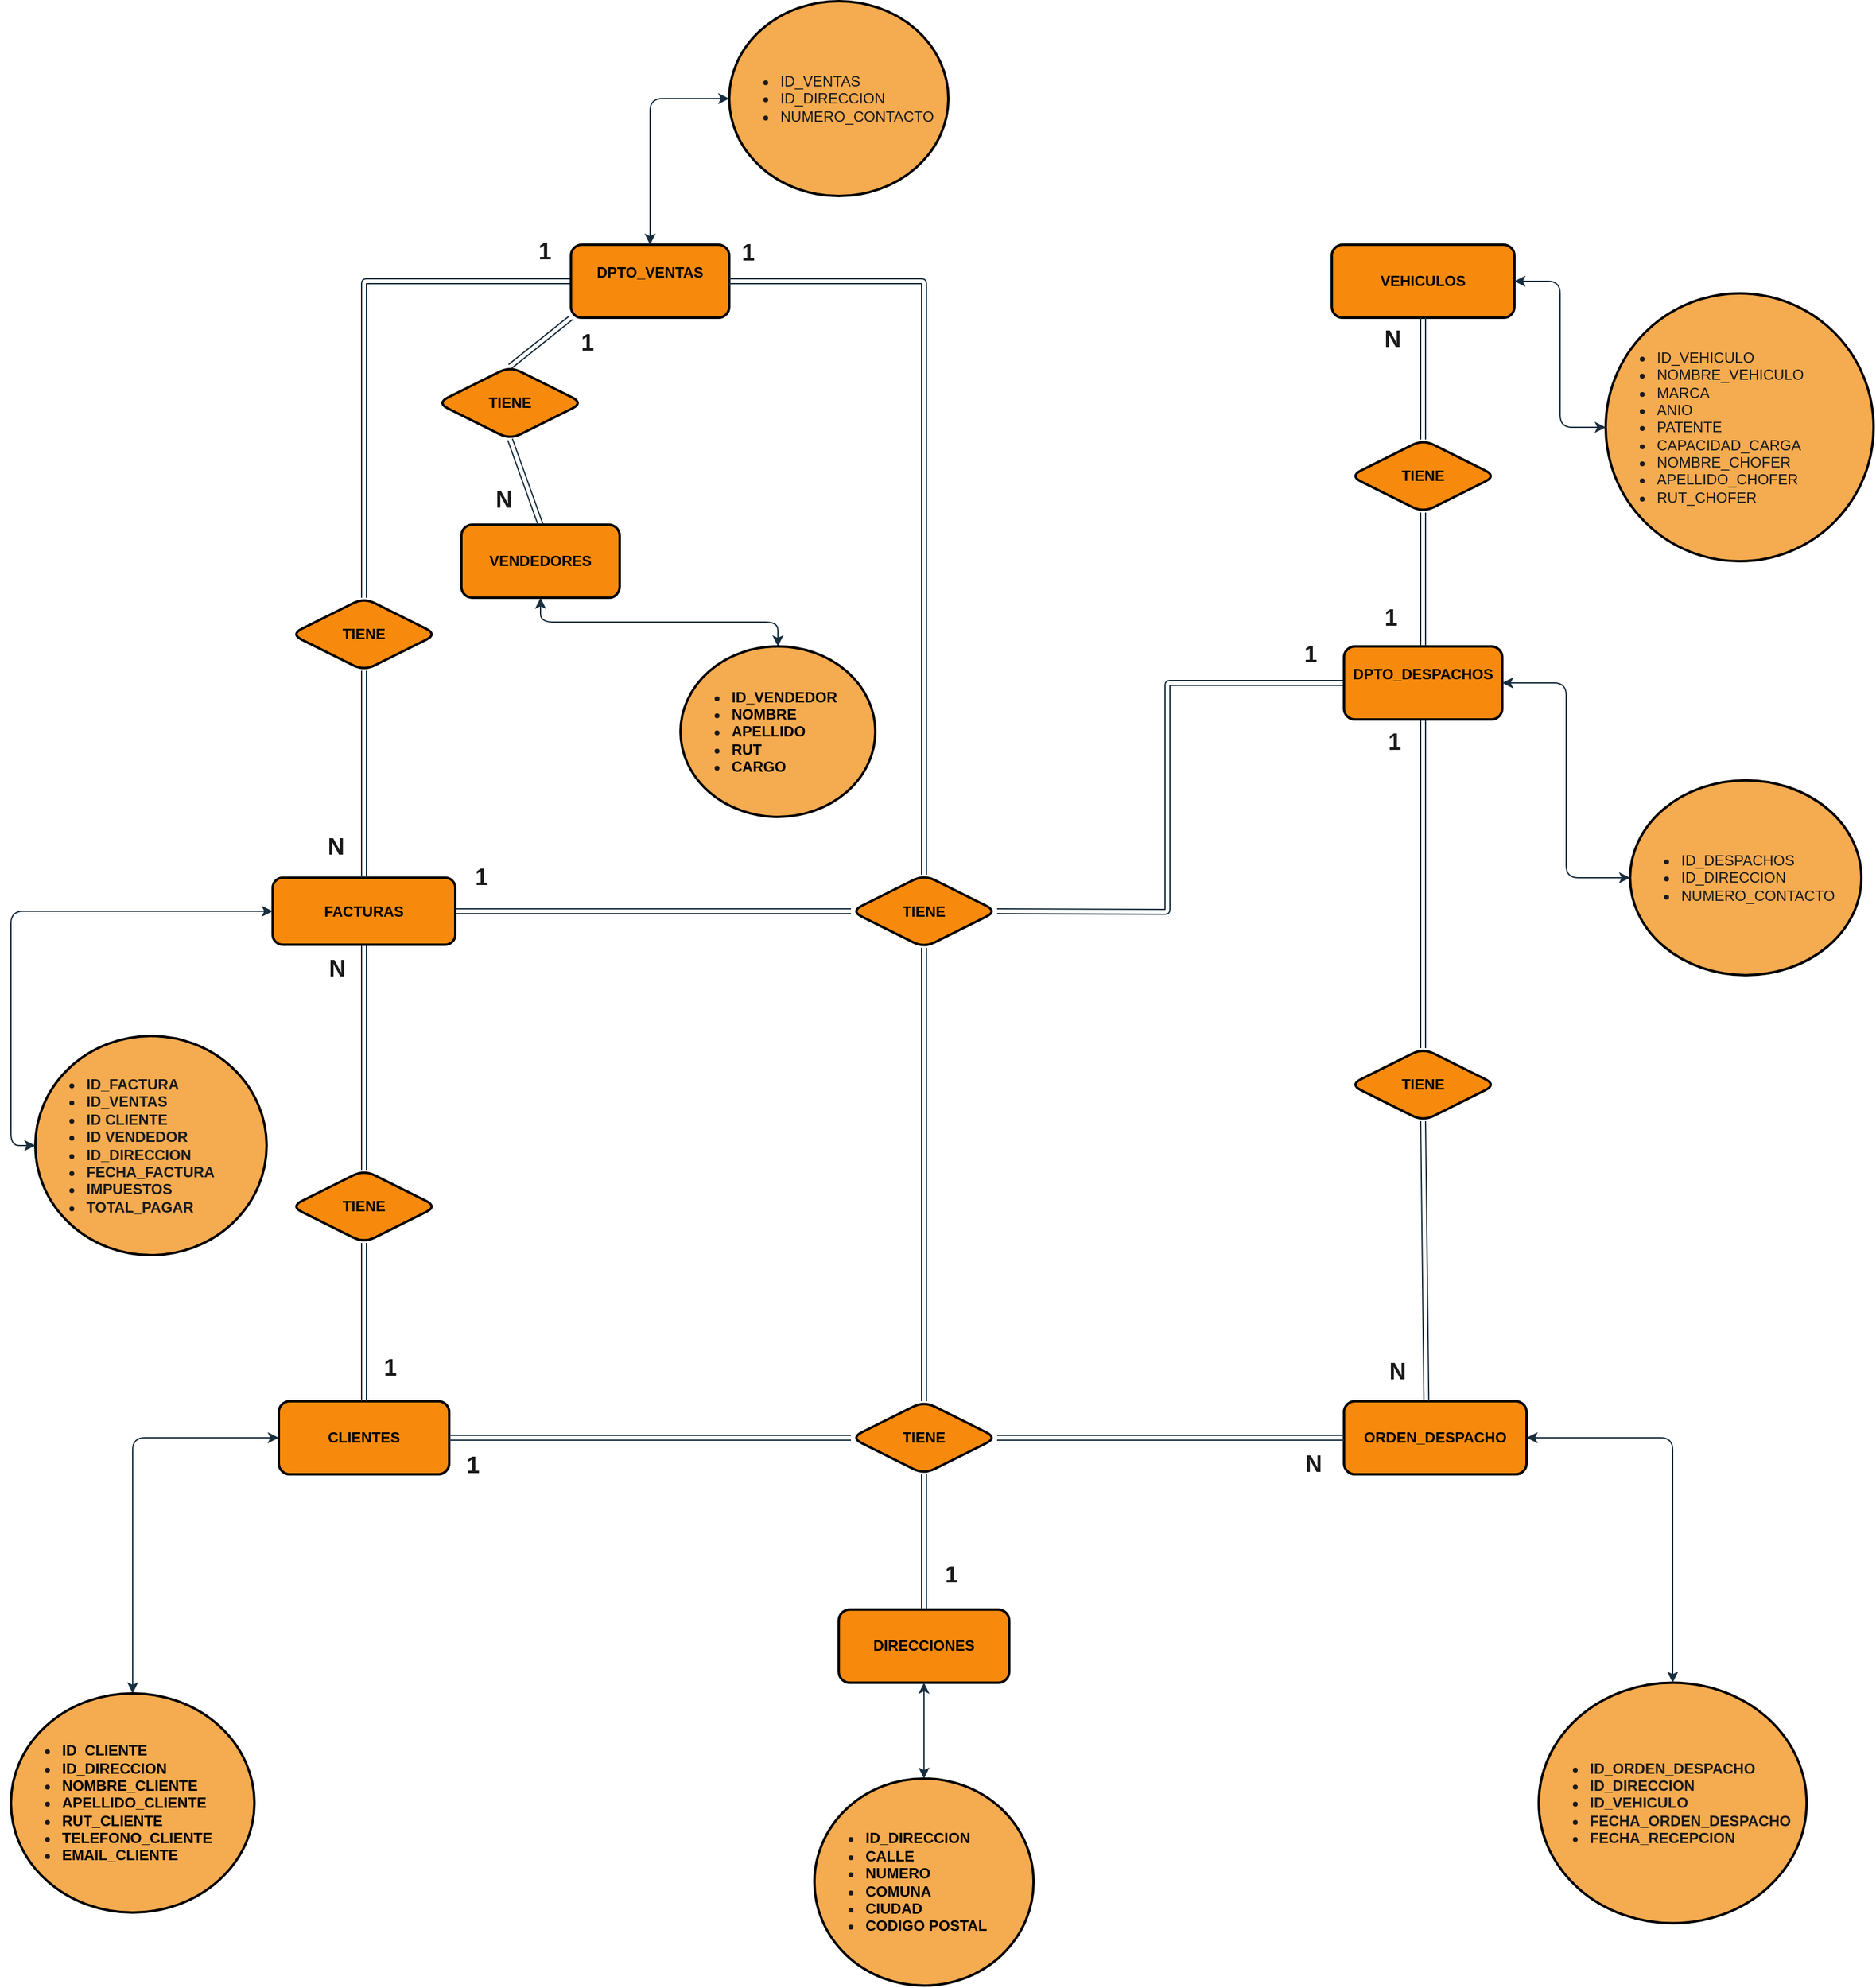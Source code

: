 <mxfile version="22.0.6" type="google">
  <diagram name="Página-1" id="1k23t4qGnjmdw8zkKLZZ">
    <mxGraphModel grid="1" page="1" gridSize="10" guides="1" tooltips="1" connect="1" arrows="1" fold="1" pageScale="1" pageWidth="827" pageHeight="1169" math="0" shadow="0">
      <root>
        <mxCell id="0" />
        <mxCell id="1" parent="0" />
        <mxCell id="j6GS85r5pPpASv1nKcc8-21" style="edgeStyle=orthogonalEdgeStyle;rounded=1;orthogonalLoop=1;jettySize=auto;html=1;exitX=0;exitY=0.5;exitDx=0;exitDy=0;startArrow=classic;startFill=1;labelBackgroundColor=none;fontColor=default;strokeColor=#182E3E;" edge="1" parent="1" source="NHeLsw_yhPCQy0wxF3gW-1" target="NHeLsw_yhPCQy0wxF3gW-5">
          <mxGeometry relative="1" as="geometry" />
        </mxCell>
        <mxCell id="NHeLsw_yhPCQy0wxF3gW-1" value="&lt;font color=&quot;#000000&quot;&gt;&lt;b&gt;CLIENTES&lt;/b&gt;&lt;/font&gt;" style="whiteSpace=wrap;html=1;align=center;labelBackgroundColor=none;fillColor=#F78A0C;strokeColor=#000000;fontColor=#1A1A1A;rounded=1;strokeWidth=2;" vertex="1" parent="1">
          <mxGeometry x="-530" y="630" width="140" height="60" as="geometry" />
        </mxCell>
        <mxCell id="j6GS85r5pPpASv1nKcc8-23" style="edgeStyle=orthogonalEdgeStyle;rounded=1;orthogonalLoop=1;jettySize=auto;html=1;exitX=0.5;exitY=1;exitDx=0;exitDy=0;entryX=0.5;entryY=0;entryDx=0;entryDy=0;startArrow=classic;startFill=1;labelBackgroundColor=none;fontColor=default;strokeColor=#182E3E;" edge="1" parent="1" source="NHeLsw_yhPCQy0wxF3gW-2" target="NHeLsw_yhPCQy0wxF3gW-14">
          <mxGeometry relative="1" as="geometry" />
        </mxCell>
        <mxCell id="NHeLsw_yhPCQy0wxF3gW-2" value="&lt;font color=&quot;#000000&quot;&gt;&lt;b&gt;VENDEDORES&lt;/b&gt;&lt;/font&gt;" style="whiteSpace=wrap;html=1;align=center;labelBackgroundColor=none;fillColor=#F78A0C;strokeColor=#000000;fontColor=#1A1A1A;rounded=1;strokeWidth=2;" vertex="1" parent="1">
          <mxGeometry x="-380" y="-90" width="130" height="60" as="geometry" />
        </mxCell>
        <mxCell id="NHeLsw_yhPCQy0wxF3gW-4" value="&lt;b&gt;&lt;font color=&quot;#000000&quot;&gt;FACTURAS&lt;/font&gt;&lt;/b&gt;" style="whiteSpace=wrap;html=1;align=center;labelBackgroundColor=none;fillColor=#F78A0C;strokeColor=#000000;fontColor=#1A1A1A;rounded=1;strokeWidth=2;" vertex="1" parent="1">
          <mxGeometry x="-535" y="200" width="150" height="55" as="geometry" />
        </mxCell>
        <mxCell id="NHeLsw_yhPCQy0wxF3gW-5" value="&lt;ul&gt;&lt;li&gt;&lt;b&gt;&lt;font color=&quot;#000000&quot;&gt;ID_CLIENTE&lt;/font&gt;&lt;/b&gt;&lt;/li&gt;&lt;li&gt;&lt;b&gt;&lt;font color=&quot;#000000&quot;&gt;ID_DIRECCION&lt;/font&gt;&lt;/b&gt;&lt;/li&gt;&lt;li&gt;&lt;b&gt;&lt;font color=&quot;#000000&quot;&gt;NOMBRE_CLIENTE&lt;/font&gt;&lt;/b&gt;&lt;/li&gt;&lt;li&gt;&lt;b&gt;&lt;font color=&quot;#000000&quot;&gt;APELLIDO_CLIENTE&lt;/font&gt;&lt;/b&gt;&lt;/li&gt;&lt;li&gt;&lt;b&gt;&lt;font color=&quot;#000000&quot;&gt;RUT_CLIENTE&lt;/font&gt;&lt;/b&gt;&lt;/li&gt;&lt;li&gt;&lt;b&gt;&lt;font color=&quot;#000000&quot;&gt;TELEFONO_CLIENTE&lt;/font&gt;&lt;/b&gt;&lt;/li&gt;&lt;li&gt;&lt;b&gt;&lt;font color=&quot;#000000&quot;&gt;EMAIL_CLIENTE&lt;/font&gt;&lt;/b&gt;&lt;/li&gt;&lt;/ul&gt;" style="ellipse;whiteSpace=wrap;html=1;align=left;labelBackgroundColor=none;fillColor=#F5AB50;strokeColor=#000000;fontColor=#1A1A1A;rounded=1;strokeWidth=2;" vertex="1" parent="1">
          <mxGeometry x="-750" y="870" width="200" height="180" as="geometry" />
        </mxCell>
        <mxCell id="NHeLsw_yhPCQy0wxF3gW-14" value="&lt;ul&gt;&lt;li&gt;&lt;font color=&quot;#000000&quot;&gt;&lt;b&gt;ID_VENDEDOR&lt;/b&gt;&lt;/font&gt;&lt;/li&gt;&lt;li&gt;&lt;font color=&quot;#000000&quot;&gt;&lt;b&gt;NOMBRE&lt;/b&gt;&lt;/font&gt;&lt;/li&gt;&lt;li&gt;&lt;font color=&quot;#000000&quot;&gt;&lt;b&gt;APELLIDO&lt;/b&gt;&lt;/font&gt;&lt;/li&gt;&lt;li&gt;&lt;font color=&quot;#000000&quot;&gt;&lt;b&gt;RUT&lt;/b&gt;&lt;/font&gt;&lt;/li&gt;&lt;li&gt;&lt;font color=&quot;#000000&quot;&gt;&lt;b&gt;CARGO&lt;/b&gt;&lt;/font&gt;&lt;/li&gt;&lt;/ul&gt;" style="ellipse;whiteSpace=wrap;html=1;align=left;labelBackgroundColor=none;fillColor=#F5AB50;strokeColor=#000000;fontColor=#1A1A1A;rounded=1;strokeWidth=2;" vertex="1" parent="1">
          <mxGeometry x="-200" y="10" width="160" height="140" as="geometry" />
        </mxCell>
        <mxCell id="NHeLsw_yhPCQy0wxF3gW-18" value="&lt;b&gt;&lt;font color=&quot;#000000&quot;&gt;TIENE&lt;/font&gt;&lt;/b&gt;" style="shape=rhombus;perimeter=rhombusPerimeter;whiteSpace=wrap;html=1;align=center;labelBackgroundColor=none;fillColor=#F78A0C;strokeColor=#000000;fontColor=#1A1A1A;rounded=1;strokeWidth=2;" vertex="1" parent="1">
          <mxGeometry x="-60" y="197.5" width="120" height="60" as="geometry" />
        </mxCell>
        <mxCell id="j6GS85r5pPpASv1nKcc8-1" value="&lt;b&gt;&lt;font color=&quot;#000000&quot;&gt;ORDEN_DESPACHO&lt;/font&gt;&lt;/b&gt;" style="whiteSpace=wrap;html=1;align=center;labelBackgroundColor=none;fillColor=#F78A0C;strokeColor=#000000;fontColor=#1A1A1A;rounded=1;strokeWidth=2;" vertex="1" parent="1">
          <mxGeometry x="345" y="630" width="150" height="60" as="geometry" />
        </mxCell>
        <mxCell id="j6GS85r5pPpASv1nKcc8-2" value="&lt;ul&gt;&lt;li&gt;&lt;b&gt;ID_FACTURA&lt;/b&gt;&lt;/li&gt;&lt;li&gt;&lt;b&gt;ID_VENTAS&lt;/b&gt;&lt;/li&gt;&lt;li style=&quot;border-color: var(--border-color);&quot;&gt;&lt;b&gt;ID CLIENTE&lt;/b&gt;&lt;/li&gt;&lt;li style=&quot;border-color: var(--border-color);&quot;&gt;&lt;b&gt;ID VENDEDOR&lt;/b&gt;&lt;/li&gt;&lt;li style=&quot;border-color: var(--border-color);&quot;&gt;&lt;b&gt;ID_DIRECCION&lt;/b&gt;&lt;/li&gt;&lt;li&gt;&lt;b&gt;FECHA_FACTURA&lt;/b&gt;&lt;/li&gt;&lt;li&gt;&lt;b&gt;IMPUESTOS&lt;/b&gt;&lt;/li&gt;&lt;li&gt;&lt;b&gt;TOTAL_PAGAR&lt;/b&gt;&lt;/li&gt;&lt;/ul&gt;" style="ellipse;whiteSpace=wrap;html=1;align=left;labelBackgroundColor=none;fillColor=#F5AB50;strokeColor=#000000;fontColor=#1A1A1A;rounded=1;strokeWidth=2;" vertex="1" parent="1">
          <mxGeometry x="-730" y="330" width="190" height="180" as="geometry" />
        </mxCell>
        <mxCell id="j6GS85r5pPpASv1nKcc8-5" value="&lt;b&gt;&lt;font color=&quot;#000000&quot;&gt;TIENE&lt;/font&gt;&lt;/b&gt;" style="shape=rhombus;perimeter=rhombusPerimeter;whiteSpace=wrap;html=1;align=center;labelBackgroundColor=none;fillColor=#F78A0C;strokeColor=#000000;fontColor=#1A1A1A;rounded=1;strokeWidth=2;" vertex="1" parent="1">
          <mxGeometry x="-520" y="-30" width="120" height="60" as="geometry" />
        </mxCell>
        <mxCell id="j6GS85r5pPpASv1nKcc8-6" value="&lt;ul&gt;&lt;li&gt;&lt;b&gt;ID_ORDEN_DESPACHO&lt;/b&gt;&lt;/li&gt;&lt;li style=&quot;border-color: var(--border-color);&quot;&gt;&lt;b&gt;ID_DIRECCION&lt;/b&gt;&lt;/li&gt;&lt;li style=&quot;border-color: var(--border-color);&quot;&gt;&lt;b&gt;ID_VEHICULO&lt;/b&gt;&lt;/li&gt;&lt;li style=&quot;border-color: var(--border-color);&quot;&gt;&lt;b&gt;FECHA_ORDEN_DESPACHO&lt;/b&gt;&lt;/li&gt;&lt;li style=&quot;border-color: var(--border-color);&quot;&gt;&lt;b style=&quot;background-color: initial;&quot;&gt;FECHA_RECEPCION&lt;/b&gt;&lt;/li&gt;&lt;/ul&gt;" style="ellipse;whiteSpace=wrap;html=1;align=left;labelBackgroundColor=none;fillColor=#F5AB50;strokeColor=#000000;fontColor=#1A1A1A;rounded=1;strokeWidth=2;" vertex="1" parent="1">
          <mxGeometry x="505" y="861.25" width="220" height="197.5" as="geometry" />
        </mxCell>
        <mxCell id="j6GS85r5pPpASv1nKcc8-7" value="&lt;b&gt;&lt;font color=&quot;#000000&quot;&gt;TIENE&lt;/font&gt;&lt;/b&gt;" style="shape=rhombus;perimeter=rhombusPerimeter;whiteSpace=wrap;html=1;align=center;labelBackgroundColor=none;fillColor=#F78A0C;strokeColor=#000000;fontColor=#1A1A1A;rounded=1;strokeWidth=2;" vertex="1" parent="1">
          <mxGeometry x="-520" y="440" width="120" height="60" as="geometry" />
        </mxCell>
        <mxCell id="j6GS85r5pPpASv1nKcc8-28" value="" style="shape=link;html=1;rounded=1;entryX=0.5;entryY=0;entryDx=0;entryDy=0;exitX=0.5;exitY=1;exitDx=0;exitDy=0;labelBackgroundColor=none;fontColor=default;strokeColor=#182E3E;" edge="1" parent="1" source="j6GS85r5pPpASv1nKcc8-7" target="NHeLsw_yhPCQy0wxF3gW-1">
          <mxGeometry relative="1" as="geometry">
            <mxPoint x="340" y="780" as="sourcePoint" />
            <mxPoint x="500" y="780" as="targetPoint" />
          </mxGeometry>
        </mxCell>
        <mxCell id="j6GS85r5pPpASv1nKcc8-29" value="1" style="resizable=0;html=1;whiteSpace=wrap;align=right;verticalAlign=bottom;labelBackgroundColor=none;fillColor=#F5AB50;strokeColor=#909090;fontColor=#1A1A1A;rounded=1;fontStyle=1;fontSize=19;" connectable="0" vertex="1" parent="j6GS85r5pPpASv1nKcc8-28">
          <mxGeometry x="1" relative="1" as="geometry">
            <mxPoint x="28" y="-14" as="offset" />
          </mxGeometry>
        </mxCell>
        <mxCell id="j6GS85r5pPpASv1nKcc8-32" value="" style="shape=link;html=1;rounded=1;entryX=0.5;entryY=1;entryDx=0;entryDy=0;exitX=0.5;exitY=0;exitDx=0;exitDy=0;labelBackgroundColor=none;fontColor=default;strokeColor=#182E3E;" edge="1" parent="1" source="j6GS85r5pPpASv1nKcc8-7" target="NHeLsw_yhPCQy0wxF3gW-4">
          <mxGeometry relative="1" as="geometry">
            <mxPoint x="220" y="690" as="sourcePoint" />
            <mxPoint x="380" y="690" as="targetPoint" />
          </mxGeometry>
        </mxCell>
        <mxCell id="j6GS85r5pPpASv1nKcc8-33" value="N" style="resizable=0;html=1;whiteSpace=wrap;align=right;verticalAlign=bottom;labelBackgroundColor=none;fillColor=#F5AB50;strokeColor=#909090;fontColor=#1A1A1A;rounded=1;fontStyle=1;fontSize=19;" connectable="0" vertex="1" parent="j6GS85r5pPpASv1nKcc8-32">
          <mxGeometry x="1" relative="1" as="geometry">
            <mxPoint x="-14" y="33" as="offset" />
          </mxGeometry>
        </mxCell>
        <mxCell id="j6GS85r5pPpASv1nKcc8-36" value="" style="edgeStyle=orthogonalEdgeStyle;rounded=1;orthogonalLoop=1;jettySize=auto;html=1;startArrow=classic;startFill=1;entryX=0;entryY=0.5;entryDx=0;entryDy=0;exitX=0;exitY=0.5;exitDx=0;exitDy=0;labelBackgroundColor=none;fontColor=default;strokeColor=#182E3E;" edge="1" parent="1" source="NHeLsw_yhPCQy0wxF3gW-4" target="j6GS85r5pPpASv1nKcc8-2">
          <mxGeometry relative="1" as="geometry">
            <mxPoint x="200.5" y="580" as="sourcePoint" />
            <mxPoint x="279.5" y="480" as="targetPoint" />
          </mxGeometry>
        </mxCell>
        <mxCell id="j6GS85r5pPpASv1nKcc8-37" value="" style="shape=link;html=1;rounded=1;exitX=0.5;exitY=1;exitDx=0;exitDy=0;entryX=0.5;entryY=0;entryDx=0;entryDy=0;labelBackgroundColor=none;fontColor=default;strokeColor=#182E3E;" edge="1" parent="1" source="j6GS85r5pPpASv1nKcc8-5" target="NHeLsw_yhPCQy0wxF3gW-4">
          <mxGeometry relative="1" as="geometry">
            <mxPoint x="134.99" y="360.01" as="sourcePoint" />
            <mxPoint x="54.99" y="470.01" as="targetPoint" />
          </mxGeometry>
        </mxCell>
        <mxCell id="j6GS85r5pPpASv1nKcc8-38" value="N" style="resizable=0;html=1;whiteSpace=wrap;align=right;verticalAlign=bottom;labelBackgroundColor=none;fillColor=#F5AB50;strokeColor=#909090;fontColor=#1A1A1A;rounded=1;fontStyle=1;fontSize=19;" connectable="0" vertex="1" parent="j6GS85r5pPpASv1nKcc8-37">
          <mxGeometry x="1" relative="1" as="geometry">
            <mxPoint x="-15" y="-12" as="offset" />
          </mxGeometry>
        </mxCell>
        <mxCell id="j6GS85r5pPpASv1nKcc8-39" value="" style="shape=link;html=1;rounded=1;exitX=0.5;exitY=0;exitDx=0;exitDy=0;labelBackgroundColor=none;fontColor=default;strokeColor=#182E3E;entryX=0;entryY=0.5;entryDx=0;entryDy=0;" edge="1" parent="1" source="j6GS85r5pPpASv1nKcc8-5" target="Z4MrIaU6HC4P4dryGhvO-14">
          <mxGeometry relative="1" as="geometry">
            <mxPoint x="180" y="120" as="sourcePoint" />
            <mxPoint x="-600" y="-130" as="targetPoint" />
            <Array as="points">
              <mxPoint x="-460" y="-290" />
            </Array>
          </mxGeometry>
        </mxCell>
        <mxCell id="j6GS85r5pPpASv1nKcc8-40" value="1" style="resizable=0;html=1;whiteSpace=wrap;align=right;verticalAlign=bottom;labelBackgroundColor=none;fillColor=#F5AB50;strokeColor=#909090;fontColor=#1A1A1A;rounded=1;fontStyle=1;fontSize=19;" connectable="0" vertex="1" parent="j6GS85r5pPpASv1nKcc8-39">
          <mxGeometry x="1" relative="1" as="geometry">
            <mxPoint x="-15" y="-11" as="offset" />
          </mxGeometry>
        </mxCell>
        <mxCell id="j6GS85r5pPpASv1nKcc8-44" value="" style="shape=link;html=1;rounded=1;exitX=1;exitY=0.5;exitDx=0;exitDy=0;entryX=0;entryY=0.5;entryDx=0;entryDy=0;labelBackgroundColor=none;fontColor=default;strokeColor=#182E3E;" edge="1" parent="1" source="NHeLsw_yhPCQy0wxF3gW-18" target="Z4MrIaU6HC4P4dryGhvO-11">
          <mxGeometry relative="1" as="geometry">
            <mxPoint y="-300" as="sourcePoint" />
            <mxPoint x="320" y="105" as="targetPoint" />
            <Array as="points">
              <mxPoint x="200" y="228" />
              <mxPoint x="200" y="40" />
            </Array>
          </mxGeometry>
        </mxCell>
        <mxCell id="j6GS85r5pPpASv1nKcc8-45" value="1" style="resizable=0;html=1;whiteSpace=wrap;align=right;verticalAlign=bottom;labelBackgroundColor=none;fillColor=#F5AB50;strokeColor=#909090;fontColor=#1A1A1A;rounded=1;fontStyle=1;fontSize=19;" connectable="0" vertex="1" parent="j6GS85r5pPpASv1nKcc8-44">
          <mxGeometry x="1" relative="1" as="geometry">
            <mxPoint x="-20" y="-10" as="offset" />
          </mxGeometry>
        </mxCell>
        <mxCell id="Z4MrIaU6HC4P4dryGhvO-2" value="&lt;font color=&quot;#000000&quot;&gt;&lt;b&gt;DIRECCIONES&lt;/b&gt;&lt;/font&gt;" style="whiteSpace=wrap;html=1;align=center;labelBackgroundColor=none;fillColor=#F78A0C;strokeColor=#000000;fontColor=#1A1A1A;rounded=1;strokeWidth=2;" vertex="1" parent="1">
          <mxGeometry x="-70" y="801.25" width="140" height="60" as="geometry" />
        </mxCell>
        <mxCell id="Z4MrIaU6HC4P4dryGhvO-3" value="&lt;b&gt;&lt;font color=&quot;#000000&quot;&gt;TIENE&lt;/font&gt;&lt;/b&gt;" style="shape=rhombus;perimeter=rhombusPerimeter;whiteSpace=wrap;html=1;align=center;labelBackgroundColor=none;fillColor=#F78A0C;strokeColor=#000000;fontColor=#1A1A1A;rounded=1;strokeWidth=2;" vertex="1" parent="1">
          <mxGeometry x="-60" y="630" width="120" height="60" as="geometry" />
        </mxCell>
        <mxCell id="Z4MrIaU6HC4P4dryGhvO-4" value="&lt;ul&gt;&lt;li&gt;&lt;font color=&quot;#000000&quot;&gt;&lt;b&gt;ID_DIRECCION&lt;/b&gt;&lt;/font&gt;&lt;/li&gt;&lt;li&gt;&lt;font color=&quot;#000000&quot;&gt;&lt;b&gt;CALLE&lt;/b&gt;&lt;/font&gt;&lt;/li&gt;&lt;li&gt;&lt;font color=&quot;#000000&quot;&gt;&lt;b&gt;NUMERO&lt;/b&gt;&lt;/font&gt;&lt;/li&gt;&lt;li&gt;&lt;font color=&quot;#000000&quot;&gt;&lt;b&gt;COMUNA&lt;/b&gt;&lt;/font&gt;&lt;/li&gt;&lt;li&gt;&lt;font color=&quot;#000000&quot;&gt;&lt;b&gt;CIUDAD&lt;/b&gt;&lt;/font&gt;&lt;/li&gt;&lt;li&gt;&lt;font color=&quot;#000000&quot;&gt;&lt;b&gt;CODIGO POSTAL&lt;/b&gt;&lt;/font&gt;&lt;/li&gt;&lt;/ul&gt;" style="ellipse;whiteSpace=wrap;html=1;align=left;labelBackgroundColor=none;fillColor=#F5AB50;strokeColor=#000000;fontColor=#1A1A1A;rounded=1;strokeWidth=2;" vertex="1" parent="1">
          <mxGeometry x="-90" y="940" width="180" height="170" as="geometry" />
        </mxCell>
        <mxCell id="Z4MrIaU6HC4P4dryGhvO-6" value="" style="shape=link;html=1;rounded=1;entryX=1;entryY=0.5;entryDx=0;entryDy=0;exitX=0;exitY=0.5;exitDx=0;exitDy=0;labelBackgroundColor=none;fontColor=default;strokeColor=#182E3E;" edge="1" parent="1" source="Z4MrIaU6HC4P4dryGhvO-3" target="NHeLsw_yhPCQy0wxF3gW-1">
          <mxGeometry relative="1" as="geometry">
            <mxPoint x="-650" y="570" as="sourcePoint" />
            <mxPoint x="-470" y="600" as="targetPoint" />
          </mxGeometry>
        </mxCell>
        <mxCell id="Z4MrIaU6HC4P4dryGhvO-7" value="1" style="resizable=0;html=1;whiteSpace=wrap;align=right;verticalAlign=bottom;labelBackgroundColor=none;fillColor=#F5AB50;strokeColor=#909090;fontColor=#1A1A1A;rounded=1;fontStyle=1;fontSize=19;" connectable="0" vertex="1" parent="Z4MrIaU6HC4P4dryGhvO-6">
          <mxGeometry x="1" relative="1" as="geometry">
            <mxPoint x="26" y="36" as="offset" />
          </mxGeometry>
        </mxCell>
        <mxCell id="Z4MrIaU6HC4P4dryGhvO-8" value="" style="shape=link;html=1;rounded=1;entryX=0.5;entryY=0;entryDx=0;entryDy=0;exitX=0.5;exitY=1;exitDx=0;exitDy=0;labelBackgroundColor=none;fontColor=default;strokeColor=#182E3E;" edge="1" parent="1" source="Z4MrIaU6HC4P4dryGhvO-3" target="Z4MrIaU6HC4P4dryGhvO-2">
          <mxGeometry relative="1" as="geometry">
            <mxPoint x="-620" y="760" as="sourcePoint" />
            <mxPoint x="-510" y="790" as="targetPoint" />
          </mxGeometry>
        </mxCell>
        <mxCell id="Z4MrIaU6HC4P4dryGhvO-9" value="1" style="resizable=0;html=1;whiteSpace=wrap;align=right;verticalAlign=bottom;labelBackgroundColor=none;fillColor=#F5AB50;strokeColor=#909090;fontColor=#1A1A1A;rounded=1;fontStyle=1;fontSize=19;" connectable="0" vertex="1" parent="Z4MrIaU6HC4P4dryGhvO-8">
          <mxGeometry x="1" relative="1" as="geometry">
            <mxPoint x="29" y="-15" as="offset" />
          </mxGeometry>
        </mxCell>
        <mxCell id="Z4MrIaU6HC4P4dryGhvO-11" value="&lt;font color=&quot;#000000&quot;&gt;&lt;b&gt;DPTO_DESPACHOS&lt;br&gt;&lt;br&gt;&lt;/b&gt;&lt;/font&gt;" style="whiteSpace=wrap;html=1;align=center;labelBackgroundColor=none;fillColor=#F78A0C;strokeColor=#000000;fontColor=#1A1A1A;rounded=1;strokeWidth=2;" vertex="1" parent="1">
          <mxGeometry x="345" y="10" width="130" height="60" as="geometry" />
        </mxCell>
        <mxCell id="Z4MrIaU6HC4P4dryGhvO-13" value="&lt;ul&gt;&lt;li&gt;ID_DESPACHOS&lt;/li&gt;&lt;li&gt;ID_DIRECCION&lt;/li&gt;&lt;li&gt;NUMERO_CONTACTO&lt;/li&gt;&lt;/ul&gt;" style="ellipse;whiteSpace=wrap;html=1;align=left;labelBackgroundColor=none;fillColor=#F5AB50;strokeColor=#000000;fontColor=#1A1A1A;rounded=1;strokeWidth=2;" vertex="1" parent="1">
          <mxGeometry x="580" y="120" width="190" height="160" as="geometry" />
        </mxCell>
        <mxCell id="Z4MrIaU6HC4P4dryGhvO-14" value="&lt;font color=&quot;#000000&quot;&gt;&lt;b&gt;DPTO_VENTAS&lt;br&gt;&lt;br&gt;&lt;/b&gt;&lt;/font&gt;" style="whiteSpace=wrap;html=1;align=center;labelBackgroundColor=none;fillColor=#F78A0C;strokeColor=#000000;fontColor=#1A1A1A;rounded=1;strokeWidth=2;" vertex="1" parent="1">
          <mxGeometry x="-290" y="-320" width="130" height="60" as="geometry" />
        </mxCell>
        <mxCell id="Z4MrIaU6HC4P4dryGhvO-15" value="&lt;ul&gt;&lt;li&gt;ID_VENTAS&lt;/li&gt;&lt;li&gt;ID_DIRECCION&lt;/li&gt;&lt;li&gt;NUMERO_CONTACTO&lt;/li&gt;&lt;/ul&gt;" style="ellipse;whiteSpace=wrap;html=1;align=left;labelBackgroundColor=none;fillColor=#F5AB50;strokeColor=#000000;fontColor=#1A1A1A;rounded=1;strokeWidth=2;" vertex="1" parent="1">
          <mxGeometry x="-160" y="-520" width="180" height="160" as="geometry" />
        </mxCell>
        <mxCell id="Z4MrIaU6HC4P4dryGhvO-16" value="&lt;b&gt;&lt;font color=&quot;#000000&quot;&gt;TIENE&lt;/font&gt;&lt;/b&gt;" style="shape=rhombus;perimeter=rhombusPerimeter;whiteSpace=wrap;html=1;align=center;labelBackgroundColor=none;fillColor=#F78A0C;strokeColor=#000000;fontColor=#1A1A1A;rounded=1;strokeWidth=2;" vertex="1" parent="1">
          <mxGeometry x="-400" y="-220" width="120" height="60" as="geometry" />
        </mxCell>
        <mxCell id="Z4MrIaU6HC4P4dryGhvO-22" value="" style="shape=link;html=1;rounded=1;exitX=0.5;exitY=0;exitDx=0;exitDy=0;labelBackgroundColor=none;fontColor=default;strokeColor=#182E3E;entryX=0;entryY=1;entryDx=0;entryDy=0;" edge="1" parent="1" source="Z4MrIaU6HC4P4dryGhvO-16" target="Z4MrIaU6HC4P4dryGhvO-14">
          <mxGeometry relative="1" as="geometry">
            <mxPoint x="-540" y="30" as="sourcePoint" />
            <mxPoint x="-450" y="-240" as="targetPoint" />
            <Array as="points" />
          </mxGeometry>
        </mxCell>
        <mxCell id="Z4MrIaU6HC4P4dryGhvO-23" value="1" style="resizable=0;html=1;whiteSpace=wrap;align=right;verticalAlign=bottom;labelBackgroundColor=none;fillColor=#F5AB50;strokeColor=#909090;fontColor=#1A1A1A;rounded=1;fontStyle=1;fontSize=19;" connectable="0" vertex="1" parent="Z4MrIaU6HC4P4dryGhvO-22">
          <mxGeometry x="1" relative="1" as="geometry">
            <mxPoint x="21" y="34" as="offset" />
          </mxGeometry>
        </mxCell>
        <mxCell id="Z4MrIaU6HC4P4dryGhvO-24" style="edgeStyle=orthogonalEdgeStyle;rounded=1;orthogonalLoop=1;jettySize=auto;html=1;exitX=0.5;exitY=0;exitDx=0;exitDy=0;entryX=0;entryY=0.5;entryDx=0;entryDy=0;startArrow=classic;startFill=1;labelBackgroundColor=none;fontColor=default;strokeColor=#182E3E;" edge="1" parent="1" source="Z4MrIaU6HC4P4dryGhvO-14" target="Z4MrIaU6HC4P4dryGhvO-15">
          <mxGeometry relative="1" as="geometry">
            <mxPoint x="-459" y="-310" as="sourcePoint" />
            <mxPoint x="-368" y="-190" as="targetPoint" />
          </mxGeometry>
        </mxCell>
        <mxCell id="Z4MrIaU6HC4P4dryGhvO-25" value="" style="shape=link;html=1;rounded=1;exitX=0.5;exitY=1;exitDx=0;exitDy=0;labelBackgroundColor=none;fontColor=default;strokeColor=#182E3E;entryX=0.5;entryY=0;entryDx=0;entryDy=0;" edge="1" parent="1" source="Z4MrIaU6HC4P4dryGhvO-16" target="NHeLsw_yhPCQy0wxF3gW-2">
          <mxGeometry relative="1" as="geometry">
            <mxPoint x="-650" y="160" as="sourcePoint" />
            <mxPoint x="-590" y="-120" as="targetPoint" />
            <Array as="points" />
          </mxGeometry>
        </mxCell>
        <mxCell id="Z4MrIaU6HC4P4dryGhvO-26" value="N" style="resizable=0;html=1;whiteSpace=wrap;align=right;verticalAlign=bottom;labelBackgroundColor=none;fillColor=#F5AB50;strokeColor=#909090;fontColor=#1A1A1A;rounded=1;fontStyle=1;fontSize=19;" connectable="0" vertex="1" parent="Z4MrIaU6HC4P4dryGhvO-25">
          <mxGeometry x="1" relative="1" as="geometry">
            <mxPoint x="-22" y="-7" as="offset" />
          </mxGeometry>
        </mxCell>
        <mxCell id="Z4MrIaU6HC4P4dryGhvO-27" value="" style="shape=link;html=1;rounded=1;labelBackgroundColor=none;fontColor=default;strokeColor=#182E3E;exitX=0.5;exitY=0;exitDx=0;exitDy=0;entryX=0.5;entryY=1;entryDx=0;entryDy=0;" edge="1" parent="1" source="Z4MrIaU6HC4P4dryGhvO-29" target="Z4MrIaU6HC4P4dryGhvO-11">
          <mxGeometry relative="1" as="geometry">
            <mxPoint x="30" y="-290" as="sourcePoint" />
            <mxPoint x="-110" y="-310" as="targetPoint" />
            <Array as="points" />
          </mxGeometry>
        </mxCell>
        <mxCell id="Z4MrIaU6HC4P4dryGhvO-28" value="1" style="resizable=0;html=1;whiteSpace=wrap;align=right;verticalAlign=bottom;labelBackgroundColor=none;fillColor=#F5AB50;strokeColor=#909090;fontColor=#1A1A1A;rounded=1;fontStyle=1;fontSize=19;" connectable="0" vertex="1" parent="Z4MrIaU6HC4P4dryGhvO-27">
          <mxGeometry x="1" relative="1" as="geometry">
            <mxPoint x="-17" y="32" as="offset" />
          </mxGeometry>
        </mxCell>
        <mxCell id="Z4MrIaU6HC4P4dryGhvO-29" value="&lt;b&gt;&lt;font color=&quot;#000000&quot;&gt;TIENE&lt;/font&gt;&lt;/b&gt;" style="shape=rhombus;perimeter=rhombusPerimeter;whiteSpace=wrap;html=1;align=center;labelBackgroundColor=none;fillColor=#F78A0C;strokeColor=#000000;fontColor=#1A1A1A;rounded=1;strokeWidth=2;" vertex="1" parent="1">
          <mxGeometry x="350" y="340" width="120" height="60" as="geometry" />
        </mxCell>
        <mxCell id="Z4MrIaU6HC4P4dryGhvO-30" value="" style="shape=link;html=1;rounded=1;exitX=0.5;exitY=1;exitDx=0;exitDy=0;labelBackgroundColor=none;fontColor=default;strokeColor=#182E3E;entryX=0.451;entryY=0;entryDx=0;entryDy=0;entryPerimeter=0;" edge="1" parent="1" source="Z4MrIaU6HC4P4dryGhvO-29" target="j6GS85r5pPpASv1nKcc8-1">
          <mxGeometry relative="1" as="geometry">
            <mxPoint x="-400" y="-200" as="sourcePoint" />
            <mxPoint x="-395" y="-110" as="targetPoint" />
            <Array as="points" />
          </mxGeometry>
        </mxCell>
        <mxCell id="Z4MrIaU6HC4P4dryGhvO-31" value="N" style="resizable=0;html=1;whiteSpace=wrap;align=right;verticalAlign=bottom;labelBackgroundColor=none;fillColor=#F5AB50;strokeColor=#909090;fontColor=#1A1A1A;rounded=1;fontStyle=1;fontSize=19;" connectable="0" vertex="1" parent="Z4MrIaU6HC4P4dryGhvO-30">
          <mxGeometry x="1" relative="1" as="geometry">
            <mxPoint x="-15" y="-10" as="offset" />
          </mxGeometry>
        </mxCell>
        <mxCell id="Z4MrIaU6HC4P4dryGhvO-32" style="edgeStyle=orthogonalEdgeStyle;rounded=1;orthogonalLoop=1;jettySize=auto;html=1;exitX=1;exitY=0.5;exitDx=0;exitDy=0;entryX=0;entryY=0.5;entryDx=0;entryDy=0;startArrow=classic;startFill=1;labelBackgroundColor=none;fontColor=default;strokeColor=#182E3E;" edge="1" parent="1" source="Z4MrIaU6HC4P4dryGhvO-11" target="Z4MrIaU6HC4P4dryGhvO-13">
          <mxGeometry relative="1" as="geometry">
            <mxPoint x="210" y="-470" as="sourcePoint" />
            <mxPoint x="400.0" y="-260" as="targetPoint" />
          </mxGeometry>
        </mxCell>
        <mxCell id="Z4MrIaU6HC4P4dryGhvO-33" style="edgeStyle=orthogonalEdgeStyle;rounded=1;orthogonalLoop=1;jettySize=auto;html=1;exitX=0.5;exitY=1;exitDx=0;exitDy=0;startArrow=classic;startFill=1;labelBackgroundColor=none;fontColor=default;strokeColor=#182E3E;entryX=0.5;entryY=0;entryDx=0;entryDy=0;" edge="1" parent="1" source="Z4MrIaU6HC4P4dryGhvO-2" target="Z4MrIaU6HC4P4dryGhvO-4">
          <mxGeometry relative="1" as="geometry">
            <mxPoint x="-180" y="760" as="sourcePoint" />
            <mxPoint x="-220" y="850" as="targetPoint" />
          </mxGeometry>
        </mxCell>
        <mxCell id="Z4MrIaU6HC4P4dryGhvO-34" value="&lt;b&gt;&lt;font color=&quot;#000000&quot;&gt;TIENE&lt;/font&gt;&lt;/b&gt;" style="shape=rhombus;perimeter=rhombusPerimeter;whiteSpace=wrap;html=1;align=center;labelBackgroundColor=none;fillColor=#F78A0C;strokeColor=#000000;fontColor=#1A1A1A;rounded=1;strokeWidth=2;" vertex="1" parent="1">
          <mxGeometry x="350" y="-160" width="120" height="60" as="geometry" />
        </mxCell>
        <mxCell id="Z4MrIaU6HC4P4dryGhvO-35" value="&lt;b&gt;&lt;font color=&quot;#000000&quot;&gt;VEHICULOS&lt;/font&gt;&lt;/b&gt;" style="whiteSpace=wrap;html=1;align=center;labelBackgroundColor=none;fillColor=#F78A0C;strokeColor=#000000;fontColor=#1A1A1A;rounded=1;strokeWidth=2;" vertex="1" parent="1">
          <mxGeometry x="335" y="-320" width="150" height="60" as="geometry" />
        </mxCell>
        <mxCell id="Z4MrIaU6HC4P4dryGhvO-36" value="&lt;ul&gt;&lt;li&gt;ID_VEHICULO&lt;/li&gt;&lt;li&gt;NOMBRE_VEHICULO&lt;/li&gt;&lt;li&gt;MARCA&lt;/li&gt;&lt;li&gt;ANIO&lt;/li&gt;&lt;li&gt;PATENTE&lt;/li&gt;&lt;li&gt;CAPACIDAD_CARGA&lt;/li&gt;&lt;li&gt;NOMBRE_CHOFER&lt;/li&gt;&lt;li&gt;APELLIDO_CHOFER&lt;/li&gt;&lt;li&gt;RUT_CHOFER&lt;/li&gt;&lt;/ul&gt;" style="ellipse;whiteSpace=wrap;html=1;align=left;labelBackgroundColor=none;fillColor=#F5AB50;strokeColor=#000000;fontColor=#1A1A1A;rounded=1;strokeWidth=2;" vertex="1" parent="1">
          <mxGeometry x="560" y="-280" width="220" height="220" as="geometry" />
        </mxCell>
        <mxCell id="Z4MrIaU6HC4P4dryGhvO-37" value="" style="shape=link;html=1;rounded=1;labelBackgroundColor=none;fontColor=default;strokeColor=#182E3E;entryX=0;entryY=0.5;entryDx=0;entryDy=0;exitX=1;exitY=0.5;exitDx=0;exitDy=0;" edge="1" parent="1" source="Z4MrIaU6HC4P4dryGhvO-3" target="j6GS85r5pPpASv1nKcc8-1">
          <mxGeometry relative="1" as="geometry">
            <mxPoint x="40" y="300" as="sourcePoint" />
            <mxPoint x="-130" y="350" as="targetPoint" />
            <Array as="points" />
          </mxGeometry>
        </mxCell>
        <mxCell id="Z4MrIaU6HC4P4dryGhvO-38" value="N" style="resizable=0;html=1;whiteSpace=wrap;align=right;verticalAlign=bottom;labelBackgroundColor=none;fillColor=#F5AB50;strokeColor=#909090;fontColor=#1A1A1A;rounded=1;fontStyle=1;fontSize=19;" connectable="0" vertex="1" parent="Z4MrIaU6HC4P4dryGhvO-37">
          <mxGeometry x="1" relative="1" as="geometry">
            <mxPoint x="-17" y="35" as="offset" />
          </mxGeometry>
        </mxCell>
        <mxCell id="Z4MrIaU6HC4P4dryGhvO-39" value="" style="shape=link;html=1;rounded=1;exitX=0.5;exitY=1;exitDx=0;exitDy=0;entryX=0.5;entryY=0;entryDx=0;entryDy=0;labelBackgroundColor=none;fontColor=default;strokeColor=#182E3E;" edge="1" parent="1" source="Z4MrIaU6HC4P4dryGhvO-34" target="Z4MrIaU6HC4P4dryGhvO-11">
          <mxGeometry relative="1" as="geometry">
            <mxPoint x="-130" y="-380" as="sourcePoint" />
            <mxPoint x="80" y="-360" as="targetPoint" />
          </mxGeometry>
        </mxCell>
        <mxCell id="Z4MrIaU6HC4P4dryGhvO-40" value="1" style="resizable=0;html=1;whiteSpace=wrap;align=right;verticalAlign=bottom;labelBackgroundColor=none;fillColor=#F5AB50;strokeColor=#909090;fontColor=#1A1A1A;rounded=1;fontStyle=1;fontSize=19;" connectable="0" vertex="1" parent="Z4MrIaU6HC4P4dryGhvO-39">
          <mxGeometry x="1" relative="1" as="geometry">
            <mxPoint x="-20" y="-10" as="offset" />
          </mxGeometry>
        </mxCell>
        <mxCell id="Z4MrIaU6HC4P4dryGhvO-41" value="" style="shape=link;html=1;rounded=1;exitX=0.5;exitY=0;exitDx=0;exitDy=0;entryX=0.5;entryY=1;entryDx=0;entryDy=0;labelBackgroundColor=none;fontColor=default;strokeColor=#182E3E;" edge="1" parent="1" source="Z4MrIaU6HC4P4dryGhvO-34" target="Z4MrIaU6HC4P4dryGhvO-35">
          <mxGeometry relative="1" as="geometry">
            <mxPoint x="80" y="-520" as="sourcePoint" />
            <mxPoint x="145" y="-390" as="targetPoint" />
          </mxGeometry>
        </mxCell>
        <mxCell id="Z4MrIaU6HC4P4dryGhvO-42" value="N" style="resizable=0;html=1;whiteSpace=wrap;align=right;verticalAlign=bottom;labelBackgroundColor=none;fillColor=#F5AB50;strokeColor=#909090;fontColor=#1A1A1A;rounded=1;fontStyle=1;fontSize=19;" connectable="0" vertex="1" parent="Z4MrIaU6HC4P4dryGhvO-41">
          <mxGeometry x="1" relative="1" as="geometry">
            <mxPoint x="-17" y="31" as="offset" />
          </mxGeometry>
        </mxCell>
        <mxCell id="Z4MrIaU6HC4P4dryGhvO-43" style="edgeStyle=orthogonalEdgeStyle;rounded=1;orthogonalLoop=1;jettySize=auto;html=1;exitX=1;exitY=0.5;exitDx=0;exitDy=0;entryX=0;entryY=0.5;entryDx=0;entryDy=0;startArrow=classic;startFill=1;labelBackgroundColor=none;fontColor=default;strokeColor=#182E3E;" edge="1" parent="1" source="Z4MrIaU6HC4P4dryGhvO-35" target="Z4MrIaU6HC4P4dryGhvO-36">
          <mxGeometry relative="1" as="geometry">
            <mxPoint x="280" y="-480" as="sourcePoint" />
            <mxPoint x="430" y="-240" as="targetPoint" />
          </mxGeometry>
        </mxCell>
        <mxCell id="Z4MrIaU6HC4P4dryGhvO-44" value="" style="edgeStyle=orthogonalEdgeStyle;rounded=1;orthogonalLoop=1;jettySize=auto;html=1;startArrow=classic;startFill=1;entryX=0.5;entryY=0;entryDx=0;entryDy=0;exitX=1;exitY=0.5;exitDx=0;exitDy=0;labelBackgroundColor=none;fontColor=default;strokeColor=#182E3E;" edge="1" parent="1" source="j6GS85r5pPpASv1nKcc8-1" target="j6GS85r5pPpASv1nKcc8-6">
          <mxGeometry relative="1" as="geometry">
            <mxPoint x="240" y="360" as="sourcePoint" />
            <mxPoint x="310" y="497" as="targetPoint" />
          </mxGeometry>
        </mxCell>
        <mxCell id="Z4MrIaU6HC4P4dryGhvO-50" value="" style="shape=link;html=1;rounded=1;exitX=0.5;exitY=0;exitDx=0;exitDy=0;entryX=1;entryY=0.5;entryDx=0;entryDy=0;labelBackgroundColor=none;fontColor=default;strokeColor=#182E3E;" edge="1" parent="1" source="NHeLsw_yhPCQy0wxF3gW-18" target="Z4MrIaU6HC4P4dryGhvO-14">
          <mxGeometry relative="1" as="geometry">
            <mxPoint x="130" y="-280" as="sourcePoint" />
            <mxPoint x="130" y="-170" as="targetPoint" />
            <Array as="points">
              <mxPoint y="-290" />
            </Array>
          </mxGeometry>
        </mxCell>
        <mxCell id="Z4MrIaU6HC4P4dryGhvO-51" value="1" style="resizable=0;html=1;whiteSpace=wrap;align=right;verticalAlign=bottom;labelBackgroundColor=none;fillColor=#F5AB50;strokeColor=#909090;fontColor=#1A1A1A;rounded=1;fontStyle=1;fontSize=19;" connectable="0" vertex="1" parent="Z4MrIaU6HC4P4dryGhvO-50">
          <mxGeometry x="1" relative="1" as="geometry">
            <mxPoint x="22" y="-10" as="offset" />
          </mxGeometry>
        </mxCell>
        <mxCell id="c2lvqIPVkHtOXlAJ5trX-3" value="" style="shape=link;html=1;rounded=1;entryX=0.5;entryY=1;entryDx=0;entryDy=0;exitX=0.5;exitY=0;exitDx=0;exitDy=0;labelBackgroundColor=none;fontColor=default;strokeColor=#182E3E;" edge="1" parent="1" source="Z4MrIaU6HC4P4dryGhvO-3" target="NHeLsw_yhPCQy0wxF3gW-18">
          <mxGeometry relative="1" as="geometry">
            <mxPoint x="310" y="409.5" as="sourcePoint" />
            <mxPoint x="-30" y="409.5" as="targetPoint" />
          </mxGeometry>
        </mxCell>
        <mxCell id="c2lvqIPVkHtOXlAJ5trX-5" value="" style="shape=link;html=1;rounded=1;entryX=1;entryY=0.5;entryDx=0;entryDy=0;exitX=0;exitY=0.5;exitDx=0;exitDy=0;labelBackgroundColor=none;fontColor=default;strokeColor=#182E3E;" edge="1" parent="1" source="NHeLsw_yhPCQy0wxF3gW-18" target="NHeLsw_yhPCQy0wxF3gW-4">
          <mxGeometry relative="1" as="geometry">
            <mxPoint x="-200" y="230" as="sourcePoint" />
            <mxPoint x="-200" y="360" as="targetPoint" />
          </mxGeometry>
        </mxCell>
        <mxCell id="c2lvqIPVkHtOXlAJ5trX-6" value="1" style="resizable=0;html=1;whiteSpace=wrap;align=right;verticalAlign=bottom;labelBackgroundColor=none;fillColor=#F5AB50;strokeColor=#909090;fontColor=#1A1A1A;rounded=1;fontStyle=1;fontSize=19;" connectable="0" vertex="1" parent="c2lvqIPVkHtOXlAJ5trX-5">
          <mxGeometry x="1" relative="1" as="geometry">
            <mxPoint x="28" y="-14" as="offset" />
          </mxGeometry>
        </mxCell>
      </root>
    </mxGraphModel>
  </diagram>
</mxfile>
